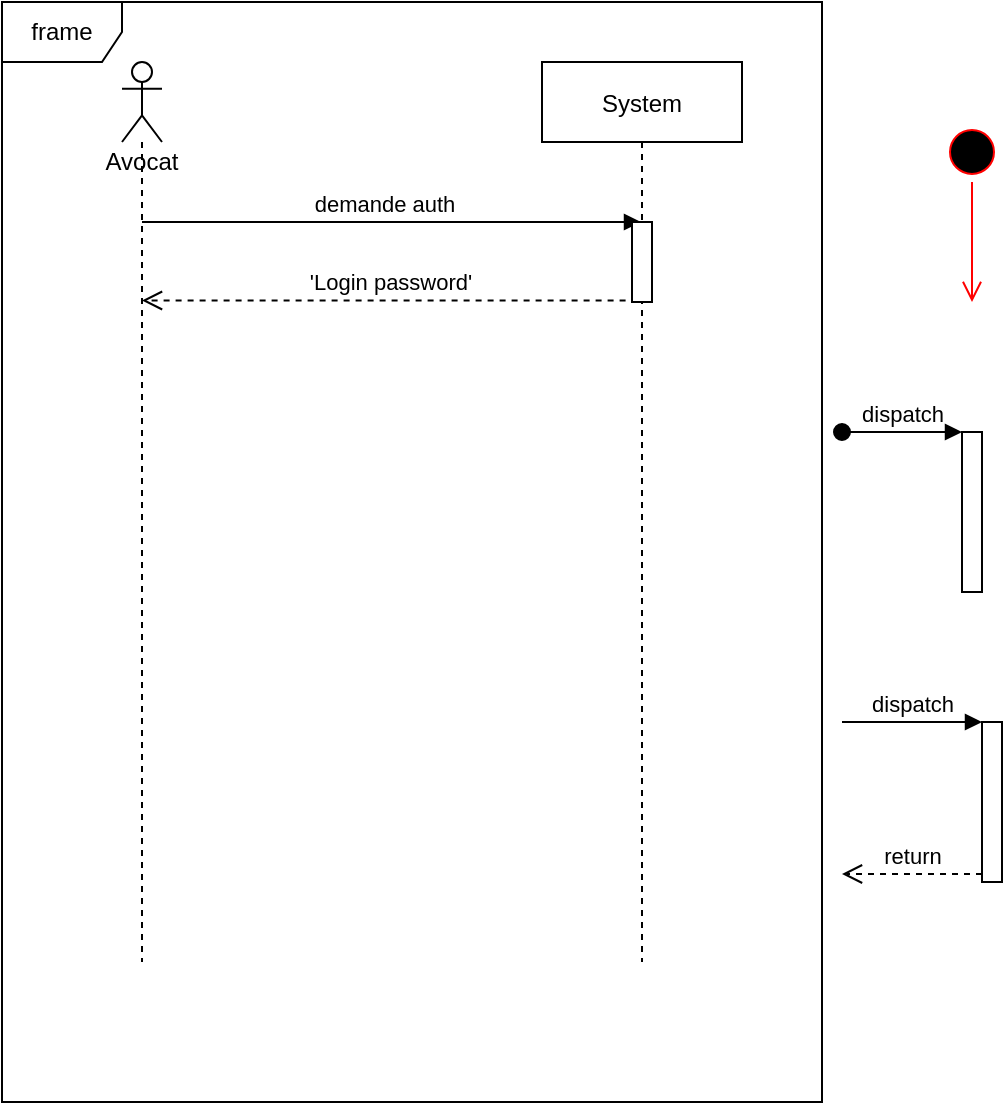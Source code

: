 <mxfile version="13.5.1" type="github">
  <diagram id="kgpKYQtTHZ0yAKxKKP6v" name="Page-1">
    <mxGraphModel dx="563" dy="587" grid="1" gridSize="10" guides="1" tooltips="1" connect="1" arrows="1" fold="1" page="1" pageScale="1" pageWidth="850" pageHeight="1100" math="0" shadow="0">
      <root>
        <mxCell id="0" />
        <mxCell id="1" parent="0" />
        <mxCell id="3nuBFxr9cyL0pnOWT2aG-5" value="System" style="shape=umlLifeline;perimeter=lifelinePerimeter;container=1;collapsible=0;recursiveResize=0;rounded=0;shadow=0;strokeWidth=1;" parent="1" vertex="1">
          <mxGeometry x="480" y="80" width="100" height="450" as="geometry" />
        </mxCell>
        <mxCell id="xDVviQ2sBW0ZlNn6IcOV-7" value="Avocat" style="shape=umlLifeline;participant=umlActor;perimeter=lifelinePerimeter;whiteSpace=wrap;html=1;container=1;collapsible=0;recursiveResize=0;verticalAlign=top;spacingTop=36;outlineConnect=0;size=40;" vertex="1" parent="1">
          <mxGeometry x="270" y="80" width="20" height="450" as="geometry" />
        </mxCell>
        <mxCell id="xDVviQ2sBW0ZlNn6IcOV-11" value="demande auth" style="html=1;verticalAlign=bottom;endArrow=block;" edge="1" parent="1" source="xDVviQ2sBW0ZlNn6IcOV-7" target="3nuBFxr9cyL0pnOWT2aG-5">
          <mxGeometry x="-0.036" width="80" relative="1" as="geometry">
            <mxPoint x="400" y="320" as="sourcePoint" />
            <mxPoint x="480" y="320" as="targetPoint" />
            <Array as="points">
              <mxPoint x="320" y="160" />
              <mxPoint x="380" y="160" />
              <mxPoint x="450" y="160" />
              <mxPoint x="490" y="160" />
            </Array>
            <mxPoint as="offset" />
          </mxGeometry>
        </mxCell>
        <mxCell id="xDVviQ2sBW0ZlNn6IcOV-12" value="&#39;Login password&#39;" style="html=1;verticalAlign=bottom;endArrow=open;dashed=1;endSize=8;exitX=0.478;exitY=0.265;exitDx=0;exitDy=0;exitPerimeter=0;" edge="1" parent="1" source="3nuBFxr9cyL0pnOWT2aG-5" target="xDVviQ2sBW0ZlNn6IcOV-7">
          <mxGeometry relative="1" as="geometry">
            <mxPoint x="520" y="200" as="sourcePoint" />
            <mxPoint x="440" y="200" as="targetPoint" />
            <mxPoint as="offset" />
          </mxGeometry>
        </mxCell>
        <mxCell id="xDVviQ2sBW0ZlNn6IcOV-13" value="" style="html=1;points=[];perimeter=orthogonalPerimeter;" vertex="1" parent="1">
          <mxGeometry x="525" y="160" width="10" height="40" as="geometry" />
        </mxCell>
        <mxCell id="xDVviQ2sBW0ZlNn6IcOV-16" value="frame" style="shape=umlFrame;whiteSpace=wrap;html=1;" vertex="1" parent="1">
          <mxGeometry x="210" y="50" width="410" height="550" as="geometry" />
        </mxCell>
        <mxCell id="xDVviQ2sBW0ZlNn6IcOV-17" value="" style="ellipse;html=1;shape=startState;fillColor=#000000;strokeColor=#ff0000;" vertex="1" parent="1">
          <mxGeometry x="680" y="110" width="30" height="30" as="geometry" />
        </mxCell>
        <mxCell id="xDVviQ2sBW0ZlNn6IcOV-18" value="" style="edgeStyle=orthogonalEdgeStyle;html=1;verticalAlign=bottom;endArrow=open;endSize=8;strokeColor=#ff0000;" edge="1" source="xDVviQ2sBW0ZlNn6IcOV-17" parent="1">
          <mxGeometry relative="1" as="geometry">
            <mxPoint x="695" y="200" as="targetPoint" />
          </mxGeometry>
        </mxCell>
        <mxCell id="xDVviQ2sBW0ZlNn6IcOV-19" value="" style="html=1;points=[];perimeter=orthogonalPerimeter;" vertex="1" parent="1">
          <mxGeometry x="690" y="265" width="10" height="80" as="geometry" />
        </mxCell>
        <mxCell id="xDVviQ2sBW0ZlNn6IcOV-20" value="dispatch" style="html=1;verticalAlign=bottom;startArrow=oval;endArrow=block;startSize=8;" edge="1" target="xDVviQ2sBW0ZlNn6IcOV-19" parent="1">
          <mxGeometry relative="1" as="geometry">
            <mxPoint x="630" y="265" as="sourcePoint" />
          </mxGeometry>
        </mxCell>
        <mxCell id="xDVviQ2sBW0ZlNn6IcOV-21" value="" style="html=1;points=[];perimeter=orthogonalPerimeter;" vertex="1" parent="1">
          <mxGeometry x="700" y="410" width="10" height="80" as="geometry" />
        </mxCell>
        <mxCell id="xDVviQ2sBW0ZlNn6IcOV-22" value="dispatch" style="html=1;verticalAlign=bottom;endArrow=block;entryX=0;entryY=0;" edge="1" target="xDVviQ2sBW0ZlNn6IcOV-21" parent="1">
          <mxGeometry relative="1" as="geometry">
            <mxPoint x="630" y="410" as="sourcePoint" />
          </mxGeometry>
        </mxCell>
        <mxCell id="xDVviQ2sBW0ZlNn6IcOV-23" value="return" style="html=1;verticalAlign=bottom;endArrow=open;dashed=1;endSize=8;exitX=0;exitY=0.95;" edge="1" source="xDVviQ2sBW0ZlNn6IcOV-21" parent="1">
          <mxGeometry relative="1" as="geometry">
            <mxPoint x="630" y="486" as="targetPoint" />
          </mxGeometry>
        </mxCell>
      </root>
    </mxGraphModel>
  </diagram>
</mxfile>
